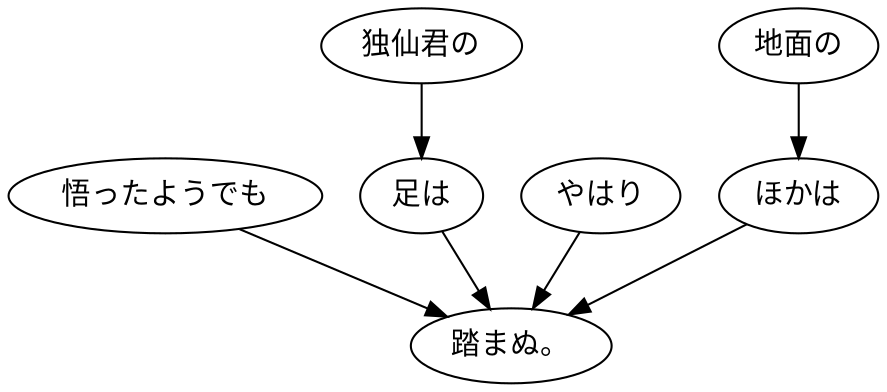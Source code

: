 digraph graph9095 {
	node0 [label="悟ったようでも"];
	node1 [label="独仙君の"];
	node2 [label="足は"];
	node3 [label="やはり"];
	node4 [label="地面の"];
	node5 [label="ほかは"];
	node6 [label="踏まぬ。"];
	node0 -> node6;
	node1 -> node2;
	node2 -> node6;
	node3 -> node6;
	node4 -> node5;
	node5 -> node6;
}
